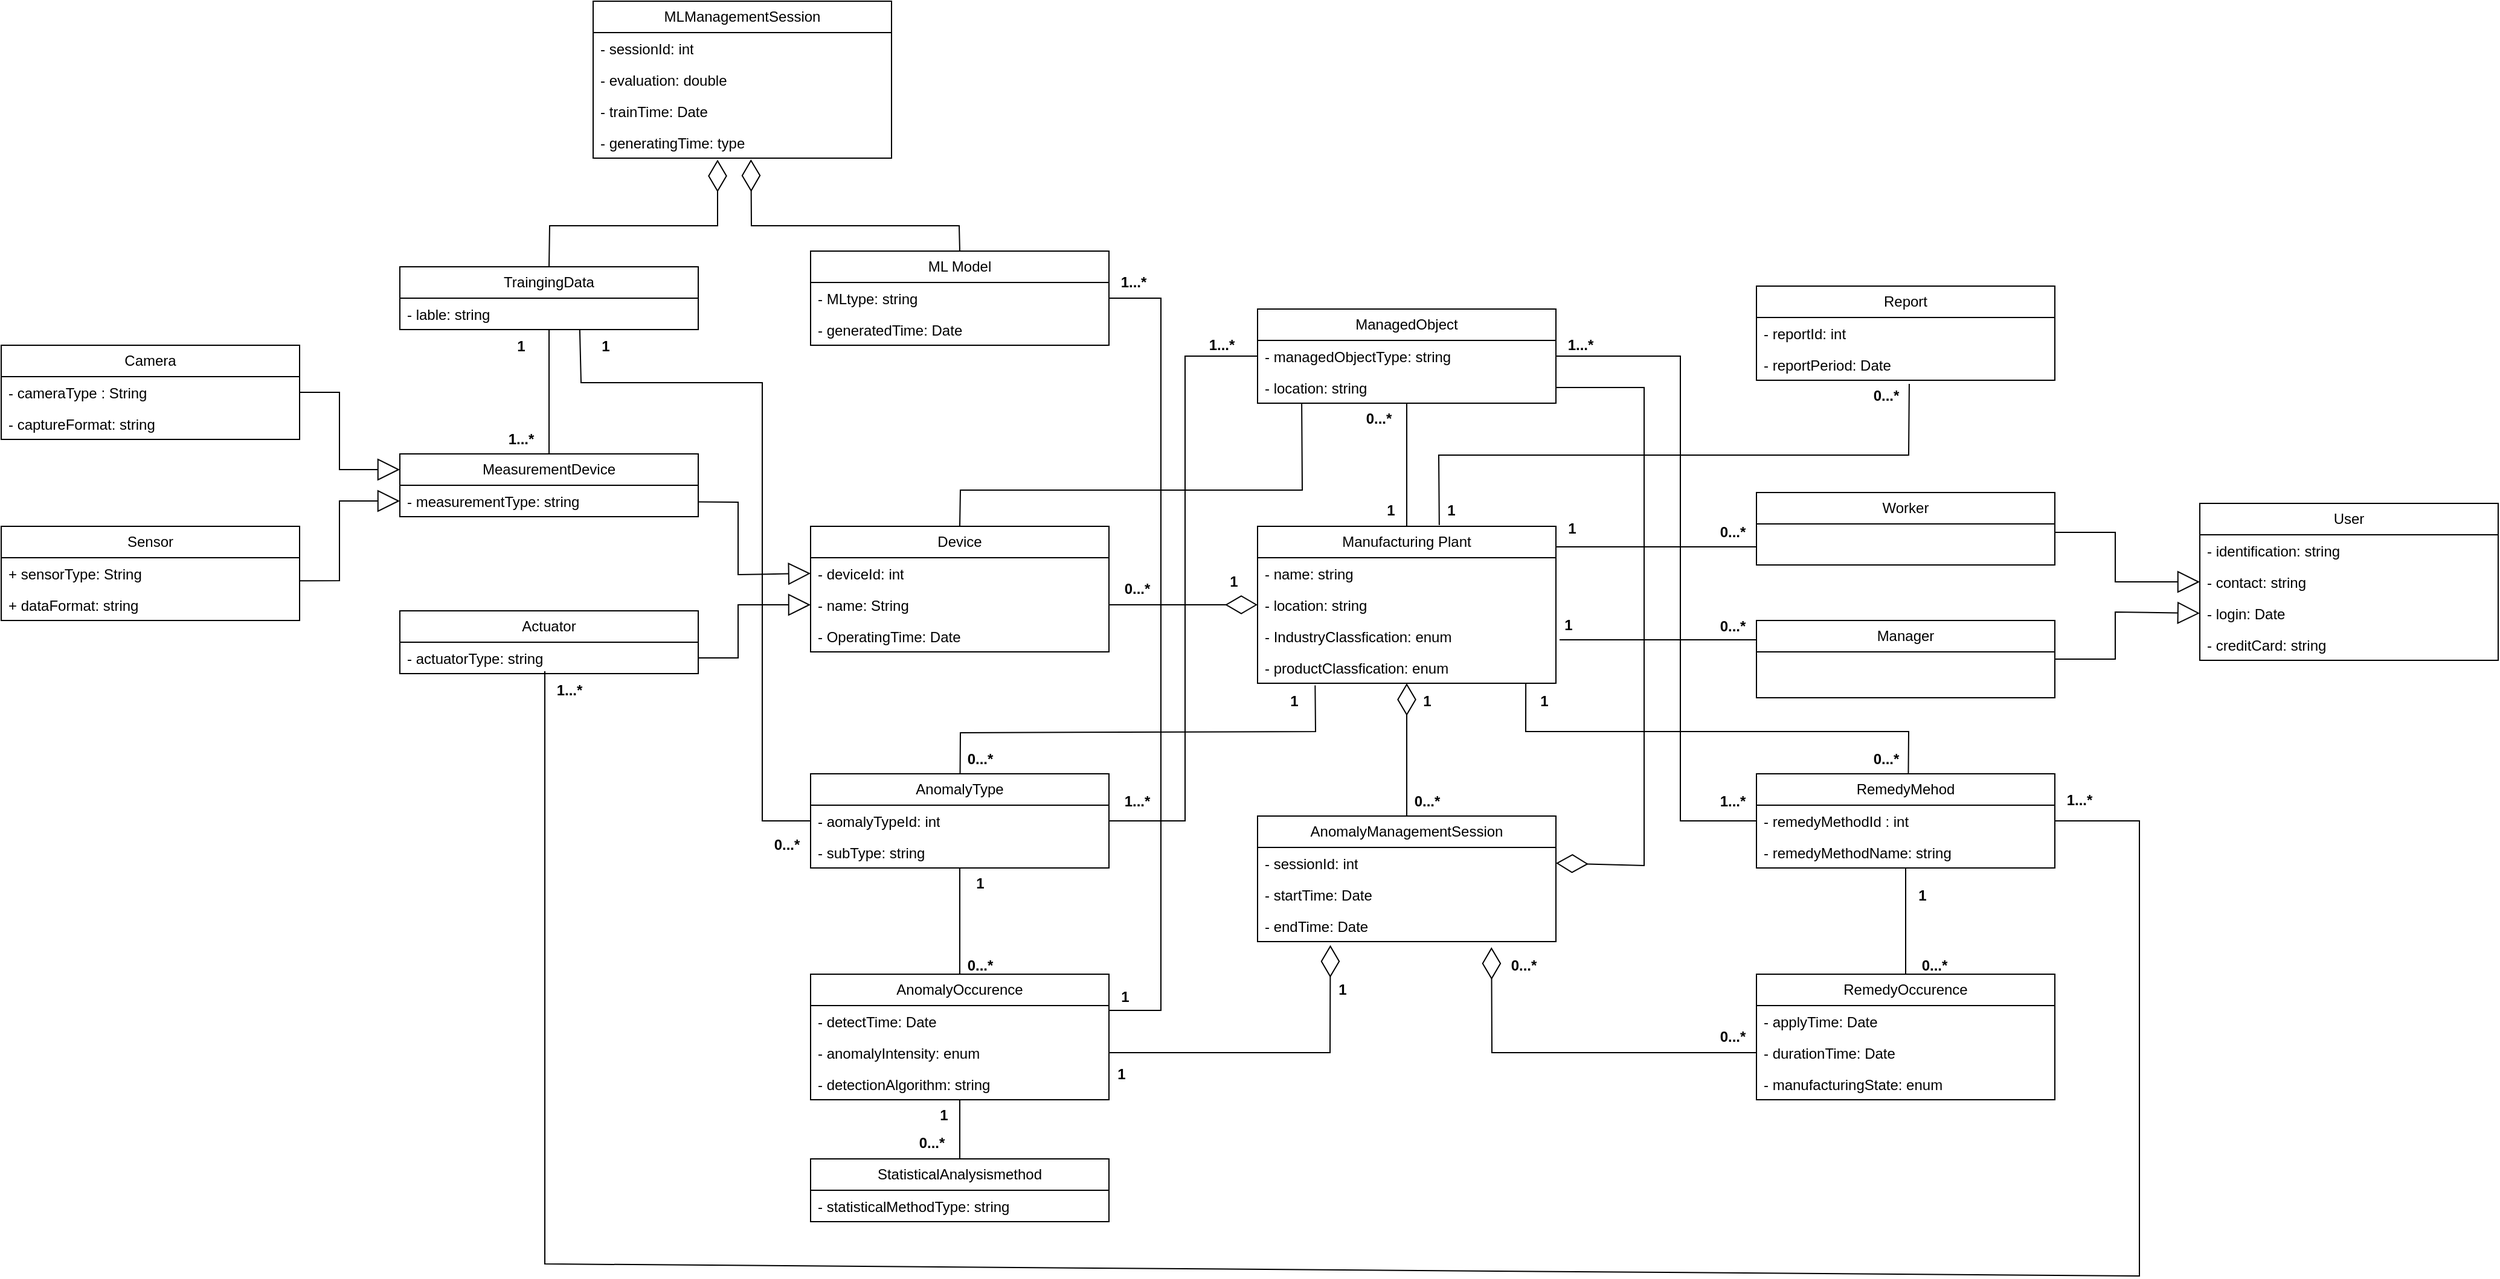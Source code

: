 <mxfile version="21.1.8" type="github">
  <diagram name="페이지-1" id="Eus2CIyO7c51uoO3_Tom">
    <mxGraphModel dx="2485" dy="100" grid="1" gridSize="10" guides="1" tooltips="1" connect="1" arrows="1" fold="1" page="1" pageScale="1" pageWidth="827" pageHeight="1169" math="0" shadow="0">
      <root>
        <mxCell id="0" />
        <mxCell id="1" parent="0" />
        <mxCell id="gLREQ3NUGpqIkdflZNF1-223" value="Manufacturing Plant" style="swimlane;fontStyle=0;childLayout=stackLayout;horizontal=1;startSize=26;fillColor=none;horizontalStack=0;resizeParent=1;resizeParentMax=0;resizeLast=0;collapsible=1;marginBottom=0;whiteSpace=wrap;html=1;" vertex="1" parent="1">
          <mxGeometry x="480" y="2189" width="247" height="130" as="geometry" />
        </mxCell>
        <mxCell id="gLREQ3NUGpqIkdflZNF1-224" value="- name: string" style="text;strokeColor=none;fillColor=none;align=left;verticalAlign=top;spacingLeft=4;spacingRight=4;overflow=hidden;rotatable=0;points=[[0,0.5],[1,0.5]];portConstraint=eastwest;whiteSpace=wrap;html=1;" vertex="1" parent="gLREQ3NUGpqIkdflZNF1-223">
          <mxGeometry y="26" width="247" height="26" as="geometry" />
        </mxCell>
        <mxCell id="gLREQ3NUGpqIkdflZNF1-225" value="- location: string" style="text;strokeColor=none;fillColor=none;align=left;verticalAlign=top;spacingLeft=4;spacingRight=4;overflow=hidden;rotatable=0;points=[[0,0.5],[1,0.5]];portConstraint=eastwest;whiteSpace=wrap;html=1;" vertex="1" parent="gLREQ3NUGpqIkdflZNF1-223">
          <mxGeometry y="52" width="247" height="26" as="geometry" />
        </mxCell>
        <mxCell id="gLREQ3NUGpqIkdflZNF1-226" value="- IndustryClassfication: enum" style="text;strokeColor=none;fillColor=none;align=left;verticalAlign=top;spacingLeft=4;spacingRight=4;overflow=hidden;rotatable=0;points=[[0,0.5],[1,0.5]];portConstraint=eastwest;whiteSpace=wrap;html=1;" vertex="1" parent="gLREQ3NUGpqIkdflZNF1-223">
          <mxGeometry y="78" width="247" height="26" as="geometry" />
        </mxCell>
        <mxCell id="gLREQ3NUGpqIkdflZNF1-227" value="- productClassfication: enum" style="text;strokeColor=none;fillColor=none;align=left;verticalAlign=top;spacingLeft=4;spacingRight=4;overflow=hidden;rotatable=0;points=[[0,0.5],[1,0.5]];portConstraint=eastwest;whiteSpace=wrap;html=1;" vertex="1" parent="gLREQ3NUGpqIkdflZNF1-223">
          <mxGeometry y="104" width="247" height="26" as="geometry" />
        </mxCell>
        <mxCell id="gLREQ3NUGpqIkdflZNF1-228" value="AnomalyManagementSession" style="swimlane;fontStyle=0;childLayout=stackLayout;horizontal=1;startSize=26;fillColor=none;horizontalStack=0;resizeParent=1;resizeParentMax=0;resizeLast=0;collapsible=1;marginBottom=0;whiteSpace=wrap;html=1;" vertex="1" parent="1">
          <mxGeometry x="480" y="2429" width="247" height="104" as="geometry" />
        </mxCell>
        <mxCell id="gLREQ3NUGpqIkdflZNF1-229" value="- sessionId: int" style="text;strokeColor=none;fillColor=none;align=left;verticalAlign=top;spacingLeft=4;spacingRight=4;overflow=hidden;rotatable=0;points=[[0,0.5],[1,0.5]];portConstraint=eastwest;whiteSpace=wrap;html=1;" vertex="1" parent="gLREQ3NUGpqIkdflZNF1-228">
          <mxGeometry y="26" width="247" height="26" as="geometry" />
        </mxCell>
        <mxCell id="gLREQ3NUGpqIkdflZNF1-230" value="- startTime: Date" style="text;strokeColor=none;fillColor=none;align=left;verticalAlign=top;spacingLeft=4;spacingRight=4;overflow=hidden;rotatable=0;points=[[0,0.5],[1,0.5]];portConstraint=eastwest;whiteSpace=wrap;html=1;" vertex="1" parent="gLREQ3NUGpqIkdflZNF1-228">
          <mxGeometry y="52" width="247" height="26" as="geometry" />
        </mxCell>
        <mxCell id="gLREQ3NUGpqIkdflZNF1-231" value="- endTime: Date" style="text;strokeColor=none;fillColor=none;align=left;verticalAlign=top;spacingLeft=4;spacingRight=4;overflow=hidden;rotatable=0;points=[[0,0.5],[1,0.5]];portConstraint=eastwest;whiteSpace=wrap;html=1;" vertex="1" parent="gLREQ3NUGpqIkdflZNF1-228">
          <mxGeometry y="78" width="247" height="26" as="geometry" />
        </mxCell>
        <mxCell id="gLREQ3NUGpqIkdflZNF1-232" value="Device" style="swimlane;fontStyle=0;childLayout=stackLayout;horizontal=1;startSize=26;fillColor=none;horizontalStack=0;resizeParent=1;resizeParentMax=0;resizeLast=0;collapsible=1;marginBottom=0;whiteSpace=wrap;html=1;" vertex="1" parent="1">
          <mxGeometry x="110" y="2189" width="247" height="104" as="geometry" />
        </mxCell>
        <mxCell id="gLREQ3NUGpqIkdflZNF1-233" value="- deviceId: int" style="text;strokeColor=none;fillColor=none;align=left;verticalAlign=top;spacingLeft=4;spacingRight=4;overflow=hidden;rotatable=0;points=[[0,0.5],[1,0.5]];portConstraint=eastwest;whiteSpace=wrap;html=1;" vertex="1" parent="gLREQ3NUGpqIkdflZNF1-232">
          <mxGeometry y="26" width="247" height="26" as="geometry" />
        </mxCell>
        <mxCell id="gLREQ3NUGpqIkdflZNF1-234" value="- name: String" style="text;strokeColor=none;fillColor=none;align=left;verticalAlign=top;spacingLeft=4;spacingRight=4;overflow=hidden;rotatable=0;points=[[0,0.5],[1,0.5]];portConstraint=eastwest;whiteSpace=wrap;html=1;" vertex="1" parent="gLREQ3NUGpqIkdflZNF1-232">
          <mxGeometry y="52" width="247" height="26" as="geometry" />
        </mxCell>
        <mxCell id="gLREQ3NUGpqIkdflZNF1-235" value="- OperatingTime: Date" style="text;strokeColor=none;fillColor=none;align=left;verticalAlign=top;spacingLeft=4;spacingRight=4;overflow=hidden;rotatable=0;points=[[0,0.5],[1,0.5]];portConstraint=eastwest;whiteSpace=wrap;html=1;" vertex="1" parent="gLREQ3NUGpqIkdflZNF1-232">
          <mxGeometry y="78" width="247" height="26" as="geometry" />
        </mxCell>
        <mxCell id="gLREQ3NUGpqIkdflZNF1-236" value="MeasurementDevice" style="swimlane;fontStyle=0;childLayout=stackLayout;horizontal=1;startSize=26;fillColor=none;horizontalStack=0;resizeParent=1;resizeParentMax=0;resizeLast=0;collapsible=1;marginBottom=0;whiteSpace=wrap;html=1;" vertex="1" parent="1">
          <mxGeometry x="-230" y="2129" width="247" height="52" as="geometry" />
        </mxCell>
        <mxCell id="gLREQ3NUGpqIkdflZNF1-237" value="- measurementType: string" style="text;strokeColor=none;fillColor=none;align=left;verticalAlign=top;spacingLeft=4;spacingRight=4;overflow=hidden;rotatable=0;points=[[0,0.5],[1,0.5]];portConstraint=eastwest;whiteSpace=wrap;html=1;" vertex="1" parent="gLREQ3NUGpqIkdflZNF1-236">
          <mxGeometry y="26" width="247" height="26" as="geometry" />
        </mxCell>
        <mxCell id="gLREQ3NUGpqIkdflZNF1-238" value="Actuator" style="swimlane;fontStyle=0;childLayout=stackLayout;horizontal=1;startSize=26;fillColor=none;horizontalStack=0;resizeParent=1;resizeParentMax=0;resizeLast=0;collapsible=1;marginBottom=0;whiteSpace=wrap;html=1;" vertex="1" parent="1">
          <mxGeometry x="-230" y="2259" width="247" height="52" as="geometry" />
        </mxCell>
        <mxCell id="gLREQ3NUGpqIkdflZNF1-239" value="- actuatorType: string" style="text;strokeColor=none;fillColor=none;align=left;verticalAlign=top;spacingLeft=4;spacingRight=4;overflow=hidden;rotatable=0;points=[[0,0.5],[1,0.5]];portConstraint=eastwest;whiteSpace=wrap;html=1;" vertex="1" parent="gLREQ3NUGpqIkdflZNF1-238">
          <mxGeometry y="26" width="247" height="26" as="geometry" />
        </mxCell>
        <mxCell id="gLREQ3NUGpqIkdflZNF1-240" value="Camera" style="swimlane;fontStyle=0;childLayout=stackLayout;horizontal=1;startSize=26;fillColor=none;horizontalStack=0;resizeParent=1;resizeParentMax=0;resizeLast=0;collapsible=1;marginBottom=0;whiteSpace=wrap;html=1;" vertex="1" parent="1">
          <mxGeometry x="-560" y="2039" width="247" height="78" as="geometry" />
        </mxCell>
        <mxCell id="gLREQ3NUGpqIkdflZNF1-241" value="- cameraType : String" style="text;strokeColor=none;fillColor=none;align=left;verticalAlign=top;spacingLeft=4;spacingRight=4;overflow=hidden;rotatable=0;points=[[0,0.5],[1,0.5]];portConstraint=eastwest;whiteSpace=wrap;html=1;" vertex="1" parent="gLREQ3NUGpqIkdflZNF1-240">
          <mxGeometry y="26" width="247" height="26" as="geometry" />
        </mxCell>
        <mxCell id="gLREQ3NUGpqIkdflZNF1-242" value="- captureFormat: string" style="text;strokeColor=none;fillColor=none;align=left;verticalAlign=top;spacingLeft=4;spacingRight=4;overflow=hidden;rotatable=0;points=[[0,0.5],[1,0.5]];portConstraint=eastwest;whiteSpace=wrap;html=1;" vertex="1" parent="gLREQ3NUGpqIkdflZNF1-240">
          <mxGeometry y="52" width="247" height="26" as="geometry" />
        </mxCell>
        <mxCell id="gLREQ3NUGpqIkdflZNF1-243" value="Sensor" style="swimlane;fontStyle=0;childLayout=stackLayout;horizontal=1;startSize=26;fillColor=none;horizontalStack=0;resizeParent=1;resizeParentMax=0;resizeLast=0;collapsible=1;marginBottom=0;whiteSpace=wrap;html=1;" vertex="1" parent="1">
          <mxGeometry x="-560" y="2189" width="247" height="78" as="geometry" />
        </mxCell>
        <mxCell id="gLREQ3NUGpqIkdflZNF1-244" value="+ sensorType: String" style="text;strokeColor=none;fillColor=none;align=left;verticalAlign=top;spacingLeft=4;spacingRight=4;overflow=hidden;rotatable=0;points=[[0,0.5],[1,0.5]];portConstraint=eastwest;whiteSpace=wrap;html=1;" vertex="1" parent="gLREQ3NUGpqIkdflZNF1-243">
          <mxGeometry y="26" width="247" height="26" as="geometry" />
        </mxCell>
        <mxCell id="gLREQ3NUGpqIkdflZNF1-245" value="+ dataFormat: string" style="text;strokeColor=none;fillColor=none;align=left;verticalAlign=top;spacingLeft=4;spacingRight=4;overflow=hidden;rotatable=0;points=[[0,0.5],[1,0.5]];portConstraint=eastwest;whiteSpace=wrap;html=1;" vertex="1" parent="gLREQ3NUGpqIkdflZNF1-243">
          <mxGeometry y="52" width="247" height="26" as="geometry" />
        </mxCell>
        <mxCell id="gLREQ3NUGpqIkdflZNF1-246" value="AnomalyType" style="swimlane;fontStyle=0;childLayout=stackLayout;horizontal=1;startSize=26;fillColor=none;horizontalStack=0;resizeParent=1;resizeParentMax=0;resizeLast=0;collapsible=1;marginBottom=0;whiteSpace=wrap;html=1;" vertex="1" parent="1">
          <mxGeometry x="110" y="2394" width="247" height="78" as="geometry" />
        </mxCell>
        <mxCell id="gLREQ3NUGpqIkdflZNF1-247" value="- aomalyTypeId: int" style="text;strokeColor=none;fillColor=none;align=left;verticalAlign=top;spacingLeft=4;spacingRight=4;overflow=hidden;rotatable=0;points=[[0,0.5],[1,0.5]];portConstraint=eastwest;whiteSpace=wrap;html=1;" vertex="1" parent="gLREQ3NUGpqIkdflZNF1-246">
          <mxGeometry y="26" width="247" height="26" as="geometry" />
        </mxCell>
        <mxCell id="gLREQ3NUGpqIkdflZNF1-248" value="- subType: string" style="text;strokeColor=none;fillColor=none;align=left;verticalAlign=top;spacingLeft=4;spacingRight=4;overflow=hidden;rotatable=0;points=[[0,0.5],[1,0.5]];portConstraint=eastwest;whiteSpace=wrap;html=1;" vertex="1" parent="gLREQ3NUGpqIkdflZNF1-246">
          <mxGeometry y="52" width="247" height="26" as="geometry" />
        </mxCell>
        <mxCell id="gLREQ3NUGpqIkdflZNF1-249" value="AnomalyOccurence" style="swimlane;fontStyle=0;childLayout=stackLayout;horizontal=1;startSize=26;fillColor=none;horizontalStack=0;resizeParent=1;resizeParentMax=0;resizeLast=0;collapsible=1;marginBottom=0;whiteSpace=wrap;html=1;" vertex="1" parent="1">
          <mxGeometry x="110" y="2560" width="247" height="104" as="geometry" />
        </mxCell>
        <mxCell id="gLREQ3NUGpqIkdflZNF1-250" value="- detectTime: Date" style="text;strokeColor=none;fillColor=none;align=left;verticalAlign=top;spacingLeft=4;spacingRight=4;overflow=hidden;rotatable=0;points=[[0,0.5],[1,0.5]];portConstraint=eastwest;whiteSpace=wrap;html=1;" vertex="1" parent="gLREQ3NUGpqIkdflZNF1-249">
          <mxGeometry y="26" width="247" height="26" as="geometry" />
        </mxCell>
        <mxCell id="gLREQ3NUGpqIkdflZNF1-251" value="- anomalyIntensity: enum" style="text;strokeColor=none;fillColor=none;align=left;verticalAlign=top;spacingLeft=4;spacingRight=4;overflow=hidden;rotatable=0;points=[[0,0.5],[1,0.5]];portConstraint=eastwest;whiteSpace=wrap;html=1;" vertex="1" parent="gLREQ3NUGpqIkdflZNF1-249">
          <mxGeometry y="52" width="247" height="26" as="geometry" />
        </mxCell>
        <mxCell id="gLREQ3NUGpqIkdflZNF1-252" value="- detectionAlgorithm: string" style="text;strokeColor=none;fillColor=none;align=left;verticalAlign=top;spacingLeft=4;spacingRight=4;overflow=hidden;rotatable=0;points=[[0,0.5],[1,0.5]];portConstraint=eastwest;whiteSpace=wrap;html=1;" vertex="1" parent="gLREQ3NUGpqIkdflZNF1-249">
          <mxGeometry y="78" width="247" height="26" as="geometry" />
        </mxCell>
        <mxCell id="gLREQ3NUGpqIkdflZNF1-253" value="RemedyOccurence" style="swimlane;fontStyle=0;childLayout=stackLayout;horizontal=1;startSize=26;fillColor=none;horizontalStack=0;resizeParent=1;resizeParentMax=0;resizeLast=0;collapsible=1;marginBottom=0;whiteSpace=wrap;html=1;" vertex="1" parent="1">
          <mxGeometry x="893" y="2560" width="247" height="104" as="geometry" />
        </mxCell>
        <mxCell id="gLREQ3NUGpqIkdflZNF1-254" value="- applyTime: Date" style="text;strokeColor=none;fillColor=none;align=left;verticalAlign=top;spacingLeft=4;spacingRight=4;overflow=hidden;rotatable=0;points=[[0,0.5],[1,0.5]];portConstraint=eastwest;whiteSpace=wrap;html=1;" vertex="1" parent="gLREQ3NUGpqIkdflZNF1-253">
          <mxGeometry y="26" width="247" height="26" as="geometry" />
        </mxCell>
        <mxCell id="gLREQ3NUGpqIkdflZNF1-255" value="- durationTime: Date" style="text;strokeColor=none;fillColor=none;align=left;verticalAlign=top;spacingLeft=4;spacingRight=4;overflow=hidden;rotatable=0;points=[[0,0.5],[1,0.5]];portConstraint=eastwest;whiteSpace=wrap;html=1;" vertex="1" parent="gLREQ3NUGpqIkdflZNF1-253">
          <mxGeometry y="52" width="247" height="26" as="geometry" />
        </mxCell>
        <mxCell id="gLREQ3NUGpqIkdflZNF1-256" value="- manufacturingState: enum" style="text;strokeColor=none;fillColor=none;align=left;verticalAlign=top;spacingLeft=4;spacingRight=4;overflow=hidden;rotatable=0;points=[[0,0.5],[1,0.5]];portConstraint=eastwest;whiteSpace=wrap;html=1;" vertex="1" parent="gLREQ3NUGpqIkdflZNF1-253">
          <mxGeometry y="78" width="247" height="26" as="geometry" />
        </mxCell>
        <mxCell id="gLREQ3NUGpqIkdflZNF1-257" value="RemedyMehod" style="swimlane;fontStyle=0;childLayout=stackLayout;horizontal=1;startSize=26;fillColor=none;horizontalStack=0;resizeParent=1;resizeParentMax=0;resizeLast=0;collapsible=1;marginBottom=0;whiteSpace=wrap;html=1;" vertex="1" parent="1">
          <mxGeometry x="893" y="2394" width="247" height="78" as="geometry" />
        </mxCell>
        <mxCell id="gLREQ3NUGpqIkdflZNF1-258" value="- remedyMethodId : int" style="text;strokeColor=none;fillColor=none;align=left;verticalAlign=top;spacingLeft=4;spacingRight=4;overflow=hidden;rotatable=0;points=[[0,0.5],[1,0.5]];portConstraint=eastwest;whiteSpace=wrap;html=1;" vertex="1" parent="gLREQ3NUGpqIkdflZNF1-257">
          <mxGeometry y="26" width="247" height="26" as="geometry" />
        </mxCell>
        <mxCell id="gLREQ3NUGpqIkdflZNF1-259" value="- remedyMethodName: string" style="text;strokeColor=none;fillColor=none;align=left;verticalAlign=top;spacingLeft=4;spacingRight=4;overflow=hidden;rotatable=0;points=[[0,0.5],[1,0.5]];portConstraint=eastwest;whiteSpace=wrap;html=1;" vertex="1" parent="gLREQ3NUGpqIkdflZNF1-257">
          <mxGeometry y="52" width="247" height="26" as="geometry" />
        </mxCell>
        <mxCell id="gLREQ3NUGpqIkdflZNF1-260" value="Worker" style="swimlane;fontStyle=0;childLayout=stackLayout;horizontal=1;startSize=26;fillColor=none;horizontalStack=0;resizeParent=1;resizeParentMax=0;resizeLast=0;collapsible=1;marginBottom=0;whiteSpace=wrap;html=1;" vertex="1" parent="1">
          <mxGeometry x="893" y="2161" width="247" height="60" as="geometry" />
        </mxCell>
        <mxCell id="gLREQ3NUGpqIkdflZNF1-261" value="Manager" style="swimlane;fontStyle=0;childLayout=stackLayout;horizontal=1;startSize=26;fillColor=none;horizontalStack=0;resizeParent=1;resizeParentMax=0;resizeLast=0;collapsible=1;marginBottom=0;whiteSpace=wrap;html=1;" vertex="1" parent="1">
          <mxGeometry x="893" y="2267" width="247" height="64" as="geometry" />
        </mxCell>
        <mxCell id="gLREQ3NUGpqIkdflZNF1-262" value="User" style="swimlane;fontStyle=0;childLayout=stackLayout;horizontal=1;startSize=26;fillColor=none;horizontalStack=0;resizeParent=1;resizeParentMax=0;resizeLast=0;collapsible=1;marginBottom=0;whiteSpace=wrap;html=1;" vertex="1" parent="1">
          <mxGeometry x="1260" y="2170" width="247" height="130" as="geometry" />
        </mxCell>
        <mxCell id="gLREQ3NUGpqIkdflZNF1-263" value="- identification: string" style="text;strokeColor=none;fillColor=none;align=left;verticalAlign=top;spacingLeft=4;spacingRight=4;overflow=hidden;rotatable=0;points=[[0,0.5],[1,0.5]];portConstraint=eastwest;whiteSpace=wrap;html=1;" vertex="1" parent="gLREQ3NUGpqIkdflZNF1-262">
          <mxGeometry y="26" width="247" height="26" as="geometry" />
        </mxCell>
        <mxCell id="gLREQ3NUGpqIkdflZNF1-264" value="- contact: string" style="text;strokeColor=none;fillColor=none;align=left;verticalAlign=top;spacingLeft=4;spacingRight=4;overflow=hidden;rotatable=0;points=[[0,0.5],[1,0.5]];portConstraint=eastwest;whiteSpace=wrap;html=1;" vertex="1" parent="gLREQ3NUGpqIkdflZNF1-262">
          <mxGeometry y="52" width="247" height="26" as="geometry" />
        </mxCell>
        <mxCell id="gLREQ3NUGpqIkdflZNF1-265" value="- login: Date" style="text;strokeColor=none;fillColor=none;align=left;verticalAlign=top;spacingLeft=4;spacingRight=4;overflow=hidden;rotatable=0;points=[[0,0.5],[1,0.5]];portConstraint=eastwest;whiteSpace=wrap;html=1;" vertex="1" parent="gLREQ3NUGpqIkdflZNF1-262">
          <mxGeometry y="78" width="247" height="26" as="geometry" />
        </mxCell>
        <mxCell id="gLREQ3NUGpqIkdflZNF1-266" value="- creditCard: string" style="text;strokeColor=none;fillColor=none;align=left;verticalAlign=top;spacingLeft=4;spacingRight=4;overflow=hidden;rotatable=0;points=[[0,0.5],[1,0.5]];portConstraint=eastwest;whiteSpace=wrap;html=1;" vertex="1" parent="gLREQ3NUGpqIkdflZNF1-262">
          <mxGeometry y="104" width="247" height="26" as="geometry" />
        </mxCell>
        <mxCell id="gLREQ3NUGpqIkdflZNF1-267" value="ManagedObject" style="swimlane;fontStyle=0;childLayout=stackLayout;horizontal=1;startSize=26;fillColor=none;horizontalStack=0;resizeParent=1;resizeParentMax=0;resizeLast=0;collapsible=1;marginBottom=0;whiteSpace=wrap;html=1;" vertex="1" parent="1">
          <mxGeometry x="480" y="2009" width="247" height="78" as="geometry" />
        </mxCell>
        <mxCell id="gLREQ3NUGpqIkdflZNF1-268" value="- managedObjectType: string" style="text;strokeColor=none;fillColor=none;align=left;verticalAlign=top;spacingLeft=4;spacingRight=4;overflow=hidden;rotatable=0;points=[[0,0.5],[1,0.5]];portConstraint=eastwest;whiteSpace=wrap;html=1;" vertex="1" parent="gLREQ3NUGpqIkdflZNF1-267">
          <mxGeometry y="26" width="247" height="26" as="geometry" />
        </mxCell>
        <mxCell id="gLREQ3NUGpqIkdflZNF1-269" value="- location: string" style="text;strokeColor=none;fillColor=none;align=left;verticalAlign=top;spacingLeft=4;spacingRight=4;overflow=hidden;rotatable=0;points=[[0,0.5],[1,0.5]];portConstraint=eastwest;whiteSpace=wrap;html=1;" vertex="1" parent="gLREQ3NUGpqIkdflZNF1-267">
          <mxGeometry y="52" width="247" height="26" as="geometry" />
        </mxCell>
        <mxCell id="gLREQ3NUGpqIkdflZNF1-270" value="MLManagementSession" style="swimlane;fontStyle=0;childLayout=stackLayout;horizontal=1;startSize=26;fillColor=none;horizontalStack=0;resizeParent=1;resizeParentMax=0;resizeLast=0;collapsible=1;marginBottom=0;whiteSpace=wrap;html=1;" vertex="1" parent="1">
          <mxGeometry x="-70" y="1754" width="247" height="130" as="geometry" />
        </mxCell>
        <mxCell id="gLREQ3NUGpqIkdflZNF1-271" value="- sessionId: int" style="text;strokeColor=none;fillColor=none;align=left;verticalAlign=top;spacingLeft=4;spacingRight=4;overflow=hidden;rotatable=0;points=[[0,0.5],[1,0.5]];portConstraint=eastwest;whiteSpace=wrap;html=1;" vertex="1" parent="gLREQ3NUGpqIkdflZNF1-270">
          <mxGeometry y="26" width="247" height="26" as="geometry" />
        </mxCell>
        <mxCell id="gLREQ3NUGpqIkdflZNF1-272" value="- evaluation: double" style="text;strokeColor=none;fillColor=none;align=left;verticalAlign=top;spacingLeft=4;spacingRight=4;overflow=hidden;rotatable=0;points=[[0,0.5],[1,0.5]];portConstraint=eastwest;whiteSpace=wrap;html=1;" vertex="1" parent="gLREQ3NUGpqIkdflZNF1-270">
          <mxGeometry y="52" width="247" height="26" as="geometry" />
        </mxCell>
        <mxCell id="gLREQ3NUGpqIkdflZNF1-273" value="- trainTime: Date" style="text;strokeColor=none;fillColor=none;align=left;verticalAlign=top;spacingLeft=4;spacingRight=4;overflow=hidden;rotatable=0;points=[[0,0.5],[1,0.5]];portConstraint=eastwest;whiteSpace=wrap;html=1;" vertex="1" parent="gLREQ3NUGpqIkdflZNF1-270">
          <mxGeometry y="78" width="247" height="26" as="geometry" />
        </mxCell>
        <mxCell id="gLREQ3NUGpqIkdflZNF1-274" value="- generatingTime: type" style="text;strokeColor=none;fillColor=none;align=left;verticalAlign=top;spacingLeft=4;spacingRight=4;overflow=hidden;rotatable=0;points=[[0,0.5],[1,0.5]];portConstraint=eastwest;whiteSpace=wrap;html=1;" vertex="1" parent="gLREQ3NUGpqIkdflZNF1-270">
          <mxGeometry y="104" width="247" height="26" as="geometry" />
        </mxCell>
        <mxCell id="gLREQ3NUGpqIkdflZNF1-275" value="ML Model" style="swimlane;fontStyle=0;childLayout=stackLayout;horizontal=1;startSize=26;fillColor=none;horizontalStack=0;resizeParent=1;resizeParentMax=0;resizeLast=0;collapsible=1;marginBottom=0;whiteSpace=wrap;html=1;" vertex="1" parent="1">
          <mxGeometry x="110" y="1961" width="247" height="78" as="geometry" />
        </mxCell>
        <mxCell id="gLREQ3NUGpqIkdflZNF1-276" value="- MLtype: string" style="text;strokeColor=none;fillColor=none;align=left;verticalAlign=top;spacingLeft=4;spacingRight=4;overflow=hidden;rotatable=0;points=[[0,0.5],[1,0.5]];portConstraint=eastwest;whiteSpace=wrap;html=1;" vertex="1" parent="gLREQ3NUGpqIkdflZNF1-275">
          <mxGeometry y="26" width="247" height="26" as="geometry" />
        </mxCell>
        <mxCell id="gLREQ3NUGpqIkdflZNF1-277" value="- generatedTime: Date" style="text;strokeColor=none;fillColor=none;align=left;verticalAlign=top;spacingLeft=4;spacingRight=4;overflow=hidden;rotatable=0;points=[[0,0.5],[1,0.5]];portConstraint=eastwest;whiteSpace=wrap;html=1;" vertex="1" parent="gLREQ3NUGpqIkdflZNF1-275">
          <mxGeometry y="52" width="247" height="26" as="geometry" />
        </mxCell>
        <mxCell id="gLREQ3NUGpqIkdflZNF1-278" value="StatisticalAnalysismethod" style="swimlane;fontStyle=0;childLayout=stackLayout;horizontal=1;startSize=26;fillColor=none;horizontalStack=0;resizeParent=1;resizeParentMax=0;resizeLast=0;collapsible=1;marginBottom=0;whiteSpace=wrap;html=1;" vertex="1" parent="1">
          <mxGeometry x="110" y="2713" width="247" height="52" as="geometry" />
        </mxCell>
        <mxCell id="gLREQ3NUGpqIkdflZNF1-279" value="- statisticalMethodType: string" style="text;strokeColor=none;fillColor=none;align=left;verticalAlign=top;spacingLeft=4;spacingRight=4;overflow=hidden;rotatable=0;points=[[0,0.5],[1,0.5]];portConstraint=eastwest;whiteSpace=wrap;html=1;" vertex="1" parent="gLREQ3NUGpqIkdflZNF1-278">
          <mxGeometry y="26" width="247" height="26" as="geometry" />
        </mxCell>
        <mxCell id="gLREQ3NUGpqIkdflZNF1-280" value="TraingingData" style="swimlane;fontStyle=0;childLayout=stackLayout;horizontal=1;startSize=26;fillColor=none;horizontalStack=0;resizeParent=1;resizeParentMax=0;resizeLast=0;collapsible=1;marginBottom=0;whiteSpace=wrap;html=1;" vertex="1" parent="1">
          <mxGeometry x="-230" y="1974" width="247" height="52" as="geometry" />
        </mxCell>
        <mxCell id="gLREQ3NUGpqIkdflZNF1-281" value="- lable: string" style="text;strokeColor=none;fillColor=none;align=left;verticalAlign=top;spacingLeft=4;spacingRight=4;overflow=hidden;rotatable=0;points=[[0,0.5],[1,0.5]];portConstraint=eastwest;whiteSpace=wrap;html=1;" vertex="1" parent="gLREQ3NUGpqIkdflZNF1-280">
          <mxGeometry y="26" width="247" height="26" as="geometry" />
        </mxCell>
        <mxCell id="gLREQ3NUGpqIkdflZNF1-282" value="" style="endArrow=diamondThin;endFill=0;endSize=24;html=1;rounded=0;entryX=0.784;entryY=1.179;entryDx=0;entryDy=0;entryPerimeter=0;exitX=0;exitY=0.5;exitDx=0;exitDy=0;" edge="1" parent="1" source="gLREQ3NUGpqIkdflZNF1-255" target="gLREQ3NUGpqIkdflZNF1-231">
          <mxGeometry width="160" relative="1" as="geometry">
            <mxPoint x="900" y="2599" as="sourcePoint" />
            <mxPoint x="570" y="2599" as="targetPoint" />
            <Array as="points">
              <mxPoint x="674" y="2625" />
            </Array>
          </mxGeometry>
        </mxCell>
        <mxCell id="gLREQ3NUGpqIkdflZNF1-283" value="" style="endArrow=diamondThin;endFill=0;endSize=24;html=1;rounded=0;entryX=0.244;entryY=1.111;entryDx=0;entryDy=0;entryPerimeter=0;exitX=1;exitY=0.5;exitDx=0;exitDy=0;" edge="1" parent="1" source="gLREQ3NUGpqIkdflZNF1-251" target="gLREQ3NUGpqIkdflZNF1-231">
          <mxGeometry width="160" relative="1" as="geometry">
            <mxPoint x="360" y="2625" as="sourcePoint" />
            <mxPoint x="650" y="2599" as="targetPoint" />
            <Array as="points">
              <mxPoint x="540" y="2625" />
            </Array>
          </mxGeometry>
        </mxCell>
        <mxCell id="gLREQ3NUGpqIkdflZNF1-284" value="" style="endArrow=diamondThin;endFill=0;endSize=24;html=1;rounded=0;exitX=0.5;exitY=0;exitDx=0;exitDy=0;entryX=0.5;entryY=1;entryDx=0;entryDy=0;entryPerimeter=0;" edge="1" parent="1" source="gLREQ3NUGpqIkdflZNF1-228" target="gLREQ3NUGpqIkdflZNF1-227">
          <mxGeometry width="160" relative="1" as="geometry">
            <mxPoint x="370" y="2659" as="sourcePoint" />
            <mxPoint x="579" y="2603" as="targetPoint" />
            <Array as="points" />
          </mxGeometry>
        </mxCell>
        <mxCell id="gLREQ3NUGpqIkdflZNF1-285" value="" style="endArrow=diamondThin;endFill=0;endSize=24;html=1;rounded=0;exitX=1;exitY=0.5;exitDx=0;exitDy=0;entryX=0;entryY=0.5;entryDx=0;entryDy=0;entryPerimeter=0;" edge="1" parent="1" source="gLREQ3NUGpqIkdflZNF1-234" target="gLREQ3NUGpqIkdflZNF1-225">
          <mxGeometry width="160" relative="1" as="geometry">
            <mxPoint x="614" y="2499" as="sourcePoint" />
            <mxPoint x="614" y="2329" as="targetPoint" />
            <Array as="points" />
          </mxGeometry>
        </mxCell>
        <mxCell id="gLREQ3NUGpqIkdflZNF1-286" value="" style="endArrow=diamondThin;endFill=0;endSize=24;html=1;rounded=0;entryX=1;entryY=0.5;entryDx=0;entryDy=0;exitX=1;exitY=0.5;exitDx=0;exitDy=0;" edge="1" parent="1" source="gLREQ3NUGpqIkdflZNF1-269" target="gLREQ3NUGpqIkdflZNF1-229">
          <mxGeometry width="160" relative="1" as="geometry">
            <mxPoint x="460" y="2050" as="sourcePoint" />
            <mxPoint x="614" y="2329" as="targetPoint" />
            <Array as="points">
              <mxPoint x="800" y="2074" />
              <mxPoint x="800" y="2140" />
              <mxPoint x="800" y="2470" />
            </Array>
          </mxGeometry>
        </mxCell>
        <mxCell id="gLREQ3NUGpqIkdflZNF1-287" value="" style="endArrow=block;endSize=16;endFill=0;html=1;rounded=0;entryX=0;entryY=0.5;entryDx=0;entryDy=0;" edge="1" parent="1" source="gLREQ3NUGpqIkdflZNF1-237" target="gLREQ3NUGpqIkdflZNF1-233">
          <mxGeometry width="160" relative="1" as="geometry">
            <mxPoint x="20" y="2169" as="sourcePoint" />
            <mxPoint x="-10" y="2179" as="targetPoint" />
            <Array as="points">
              <mxPoint x="50" y="2169" />
              <mxPoint x="50" y="2229" />
            </Array>
          </mxGeometry>
        </mxCell>
        <mxCell id="gLREQ3NUGpqIkdflZNF1-288" value="" style="endArrow=block;endSize=16;endFill=0;html=1;rounded=0;exitX=1;exitY=0.5;exitDx=0;exitDy=0;entryX=0;entryY=0.5;entryDx=0;entryDy=0;" edge="1" parent="1" source="gLREQ3NUGpqIkdflZNF1-239" target="gLREQ3NUGpqIkdflZNF1-234">
          <mxGeometry width="160" relative="1" as="geometry">
            <mxPoint x="27" y="2148" as="sourcePoint" />
            <mxPoint x="110" y="2238" as="targetPoint" />
            <Array as="points">
              <mxPoint x="50" y="2298" />
              <mxPoint x="50" y="2254" />
            </Array>
          </mxGeometry>
        </mxCell>
        <mxCell id="gLREQ3NUGpqIkdflZNF1-289" value="" style="endArrow=block;endSize=16;endFill=0;html=1;rounded=0;exitX=1;exitY=0.5;exitDx=0;exitDy=0;entryX=0;entryY=0.25;entryDx=0;entryDy=0;" edge="1" parent="1" source="gLREQ3NUGpqIkdflZNF1-241" target="gLREQ3NUGpqIkdflZNF1-236">
          <mxGeometry width="160" relative="1" as="geometry">
            <mxPoint x="27" y="2179" as="sourcePoint" />
            <mxPoint x="-230" y="2159" as="targetPoint" />
            <Array as="points">
              <mxPoint x="-280" y="2078" />
              <mxPoint x="-280" y="2142" />
            </Array>
          </mxGeometry>
        </mxCell>
        <mxCell id="gLREQ3NUGpqIkdflZNF1-290" value="" style="endArrow=block;endSize=16;endFill=0;html=1;rounded=0;exitX=1.001;exitY=0.735;exitDx=0;exitDy=0;entryX=0;entryY=0.5;entryDx=0;entryDy=0;exitPerimeter=0;" edge="1" parent="1" source="gLREQ3NUGpqIkdflZNF1-244" target="gLREQ3NUGpqIkdflZNF1-237">
          <mxGeometry width="160" relative="1" as="geometry">
            <mxPoint x="-303" y="2088" as="sourcePoint" />
            <mxPoint x="-220" y="2152" as="targetPoint" />
            <Array as="points">
              <mxPoint x="-280" y="2234" />
              <mxPoint x="-280" y="2168" />
            </Array>
          </mxGeometry>
        </mxCell>
        <mxCell id="gLREQ3NUGpqIkdflZNF1-291" value="" style="endArrow=block;endSize=16;endFill=0;html=1;rounded=0;entryX=0;entryY=0.5;entryDx=0;entryDy=0;" edge="1" parent="1" target="gLREQ3NUGpqIkdflZNF1-264">
          <mxGeometry width="160" relative="1" as="geometry">
            <mxPoint x="1140" y="2194" as="sourcePoint" />
            <mxPoint x="1210" y="2170" as="targetPoint" />
            <Array as="points">
              <mxPoint x="1190" y="2194" />
              <mxPoint x="1190" y="2235" />
            </Array>
          </mxGeometry>
        </mxCell>
        <mxCell id="gLREQ3NUGpqIkdflZNF1-292" value="" style="endArrow=block;endSize=16;endFill=0;html=1;rounded=0;exitX=1;exitY=0.5;exitDx=0;exitDy=0;entryX=0;entryY=0.5;entryDx=0;entryDy=0;" edge="1" parent="1" source="gLREQ3NUGpqIkdflZNF1-261" target="gLREQ3NUGpqIkdflZNF1-265">
          <mxGeometry width="160" relative="1" as="geometry">
            <mxPoint x="944" y="2030" as="sourcePoint" />
            <mxPoint x="1052" y="1960" as="targetPoint" />
            <Array as="points">
              <mxPoint x="1190" y="2299" />
              <mxPoint x="1190" y="2260" />
            </Array>
          </mxGeometry>
        </mxCell>
        <mxCell id="gLREQ3NUGpqIkdflZNF1-293" value="" style="endArrow=none;endFill=0;endSize=12;html=1;rounded=0;exitX=0.5;exitY=0;exitDx=0;exitDy=0;" edge="1" parent="1" source="gLREQ3NUGpqIkdflZNF1-236" target="gLREQ3NUGpqIkdflZNF1-281">
          <mxGeometry width="160" relative="1" as="geometry">
            <mxPoint x="-360" y="1899" as="sourcePoint" />
            <mxPoint x="-106" y="1819" as="targetPoint" />
          </mxGeometry>
        </mxCell>
        <mxCell id="gLREQ3NUGpqIkdflZNF1-294" value="" style="endArrow=diamondThin;endSize=24;endFill=0;html=1;rounded=0;exitX=0.5;exitY=0;exitDx=0;exitDy=0;entryX=0.417;entryY=1.048;entryDx=0;entryDy=0;entryPerimeter=0;" edge="1" parent="1" source="gLREQ3NUGpqIkdflZNF1-280" target="gLREQ3NUGpqIkdflZNF1-274">
          <mxGeometry width="160" relative="1" as="geometry">
            <mxPoint x="-45" y="1900" as="sourcePoint" />
            <mxPoint x="140" y="1830" as="targetPoint" />
            <Array as="points">
              <mxPoint x="-106" y="1940" />
              <mxPoint x="33" y="1940" />
            </Array>
          </mxGeometry>
        </mxCell>
        <mxCell id="gLREQ3NUGpqIkdflZNF1-295" value="" style="endArrow=diamondThin;endSize=24;endFill=0;html=1;rounded=0;entryX=0.529;entryY=1.038;entryDx=0;entryDy=0;entryPerimeter=0;exitX=0.5;exitY=0;exitDx=0;exitDy=0;" edge="1" parent="1" source="gLREQ3NUGpqIkdflZNF1-275" target="gLREQ3NUGpqIkdflZNF1-274">
          <mxGeometry width="160" relative="1" as="geometry">
            <mxPoint x="-35" y="1906" as="sourcePoint" />
            <mxPoint x="182" y="2020" as="targetPoint" />
            <Array as="points">
              <mxPoint x="233" y="1940" />
              <mxPoint x="61" y="1940" />
            </Array>
          </mxGeometry>
        </mxCell>
        <mxCell id="gLREQ3NUGpqIkdflZNF1-296" value="" style="endArrow=none;endFill=0;endSize=12;html=1;rounded=0;exitX=0.5;exitY=0;exitDx=0;exitDy=0;" edge="1" parent="1" source="gLREQ3NUGpqIkdflZNF1-253" target="gLREQ3NUGpqIkdflZNF1-259">
          <mxGeometry width="160" relative="1" as="geometry">
            <mxPoint x="-96" y="2139" as="sourcePoint" />
            <mxPoint x="-96" y="1825" as="targetPoint" />
          </mxGeometry>
        </mxCell>
        <mxCell id="gLREQ3NUGpqIkdflZNF1-297" value="" style="endArrow=none;endFill=0;endSize=12;html=1;rounded=0;entryX=0.899;entryY=1;entryDx=0;entryDy=0;entryPerimeter=0;exitX=0.509;exitY=0.005;exitDx=0;exitDy=0;exitPerimeter=0;" edge="1" parent="1" source="gLREQ3NUGpqIkdflZNF1-257" target="gLREQ3NUGpqIkdflZNF1-227">
          <mxGeometry width="160" relative="1" as="geometry">
            <mxPoint x="230" y="2399" as="sourcePoint" />
            <mxPoint x="244" y="2482" as="targetPoint" />
            <Array as="points">
              <mxPoint x="1019" y="2359" />
              <mxPoint x="950" y="2359" />
              <mxPoint x="702" y="2359" />
            </Array>
          </mxGeometry>
        </mxCell>
        <mxCell id="gLREQ3NUGpqIkdflZNF1-298" value="" style="endArrow=none;endFill=0;endSize=12;html=1;rounded=0;entryX=0.193;entryY=1.068;entryDx=0;entryDy=0;entryPerimeter=0;" edge="1" parent="1" source="gLREQ3NUGpqIkdflZNF1-246" target="gLREQ3NUGpqIkdflZNF1-227">
          <mxGeometry width="160" relative="1" as="geometry">
            <mxPoint x="230" y="2390" as="sourcePoint" />
            <mxPoint x="550" y="2329" as="targetPoint" />
            <Array as="points">
              <mxPoint x="234" y="2360" />
              <mxPoint x="528" y="2359" />
            </Array>
          </mxGeometry>
        </mxCell>
        <mxCell id="gLREQ3NUGpqIkdflZNF1-299" value="" style="endArrow=none;endFill=0;endSize=12;html=1;rounded=0;exitX=1;exitY=0.131;exitDx=0;exitDy=0;exitPerimeter=0;entryX=0;entryY=0.75;entryDx=0;entryDy=0;" edge="1" parent="1" target="gLREQ3NUGpqIkdflZNF1-260" source="gLREQ3NUGpqIkdflZNF1-223">
          <mxGeometry width="160" relative="1" as="geometry">
            <mxPoint x="710" y="2230" as="sourcePoint" />
            <mxPoint x="890" y="2206" as="targetPoint" />
            <Array as="points" />
          </mxGeometry>
        </mxCell>
        <mxCell id="gLREQ3NUGpqIkdflZNF1-300" value="" style="endArrow=none;endFill=0;endSize=12;html=1;rounded=0;entryX=0;entryY=0.25;entryDx=0;entryDy=0;" edge="1" parent="1" target="gLREQ3NUGpqIkdflZNF1-261">
          <mxGeometry width="160" relative="1" as="geometry">
            <mxPoint x="730" y="2283" as="sourcePoint" />
            <mxPoint x="917" y="2069" as="targetPoint" />
            <Array as="points" />
          </mxGeometry>
        </mxCell>
        <mxCell id="gLREQ3NUGpqIkdflZNF1-301" value="" style="endArrow=none;endFill=0;endSize=12;html=1;rounded=0;entryX=0.5;entryY=1.017;entryDx=0;entryDy=0;entryPerimeter=0;" edge="1" parent="1" source="gLREQ3NUGpqIkdflZNF1-249" target="gLREQ3NUGpqIkdflZNF1-248">
          <mxGeometry width="160" relative="1" as="geometry">
            <mxPoint x="244" y="2589" as="sourcePoint" />
            <mxPoint x="980" y="2469" as="targetPoint" />
          </mxGeometry>
        </mxCell>
        <mxCell id="gLREQ3NUGpqIkdflZNF1-302" value="" style="endArrow=none;endFill=0;endSize=12;html=1;rounded=0;exitX=0.5;exitY=0;exitDx=0;exitDy=0;" edge="1" parent="1" source="gLREQ3NUGpqIkdflZNF1-278" target="gLREQ3NUGpqIkdflZNF1-252">
          <mxGeometry width="160" relative="1" as="geometry">
            <mxPoint x="994" y="2589" as="sourcePoint" />
            <mxPoint x="994" y="2482" as="targetPoint" />
          </mxGeometry>
        </mxCell>
        <mxCell id="gLREQ3NUGpqIkdflZNF1-303" value="" style="endArrow=none;endFill=0;endSize=12;html=1;rounded=0;entryX=1;entryY=0.5;entryDx=0;entryDy=0;" edge="1" parent="1" target="gLREQ3NUGpqIkdflZNF1-276">
          <mxGeometry width="160" relative="1" as="geometry">
            <mxPoint x="357" y="2590" as="sourcePoint" />
            <mxPoint x="994" y="2693" as="targetPoint" />
            <Array as="points">
              <mxPoint x="400" y="2590" />
              <mxPoint x="400" y="2530" />
              <mxPoint x="400" y="2000" />
            </Array>
          </mxGeometry>
        </mxCell>
        <mxCell id="gLREQ3NUGpqIkdflZNF1-304" value="" style="endArrow=none;endFill=0;endSize=12;html=1;rounded=0;entryX=0.5;entryY=0;entryDx=0;entryDy=0;" edge="1" parent="1" source="gLREQ3NUGpqIkdflZNF1-269" target="gLREQ3NUGpqIkdflZNF1-223">
          <mxGeometry width="160" relative="1" as="geometry">
            <mxPoint x="604" y="2090" as="sourcePoint" />
            <mxPoint x="677" y="2330" as="targetPoint" />
            <Array as="points" />
          </mxGeometry>
        </mxCell>
        <mxCell id="gLREQ3NUGpqIkdflZNF1-305" value="Report" style="swimlane;fontStyle=0;childLayout=stackLayout;horizontal=1;startSize=26;fillColor=none;horizontalStack=0;resizeParent=1;resizeParentMax=0;resizeLast=0;collapsible=1;marginBottom=0;whiteSpace=wrap;html=1;" vertex="1" parent="1">
          <mxGeometry x="893" y="1990" width="247" height="78" as="geometry" />
        </mxCell>
        <mxCell id="gLREQ3NUGpqIkdflZNF1-306" value="- reportId: int" style="text;strokeColor=none;fillColor=none;align=left;verticalAlign=top;spacingLeft=4;spacingRight=4;overflow=hidden;rotatable=0;points=[[0,0.5],[1,0.5]];portConstraint=eastwest;whiteSpace=wrap;html=1;" vertex="1" parent="gLREQ3NUGpqIkdflZNF1-305">
          <mxGeometry y="26" width="247" height="26" as="geometry" />
        </mxCell>
        <mxCell id="gLREQ3NUGpqIkdflZNF1-307" value="- reportPeriod: Date" style="text;strokeColor=none;fillColor=none;align=left;verticalAlign=top;spacingLeft=4;spacingRight=4;overflow=hidden;rotatable=0;points=[[0,0.5],[1,0.5]];portConstraint=eastwest;whiteSpace=wrap;html=1;" vertex="1" parent="gLREQ3NUGpqIkdflZNF1-305">
          <mxGeometry y="52" width="247" height="26" as="geometry" />
        </mxCell>
        <mxCell id="gLREQ3NUGpqIkdflZNF1-308" value="" style="endArrow=none;endFill=0;endSize=12;html=1;rounded=0;exitX=0.512;exitY=1.115;exitDx=0;exitDy=0;entryX=0.609;entryY=-0.008;entryDx=0;entryDy=0;exitPerimeter=0;entryPerimeter=0;" edge="1" parent="1" source="gLREQ3NUGpqIkdflZNF1-307" target="gLREQ3NUGpqIkdflZNF1-223">
          <mxGeometry width="160" relative="1" as="geometry">
            <mxPoint x="610" y="2739" as="sourcePoint" />
            <mxPoint x="604" y="2539" as="targetPoint" />
            <Array as="points">
              <mxPoint x="1019" y="2130" />
              <mxPoint x="820" y="2130" />
              <mxPoint x="630" y="2130" />
            </Array>
          </mxGeometry>
        </mxCell>
        <mxCell id="gLREQ3NUGpqIkdflZNF1-309" value="" style="endArrow=none;endFill=0;endSize=12;html=1;entryX=0.5;entryY=0;entryDx=0;entryDy=0;rounded=0;exitX=0.148;exitY=0.993;exitDx=0;exitDy=0;exitPerimeter=0;" edge="1" parent="1" source="gLREQ3NUGpqIkdflZNF1-269" target="gLREQ3NUGpqIkdflZNF1-232">
          <mxGeometry width="160" relative="1" as="geometry">
            <mxPoint x="480" y="2050" as="sourcePoint" />
            <mxPoint x="737" y="2238" as="targetPoint" />
            <Array as="points">
              <mxPoint x="517" y="2159" />
              <mxPoint x="234" y="2159" />
            </Array>
          </mxGeometry>
        </mxCell>
        <mxCell id="gLREQ3NUGpqIkdflZNF1-310" value="" style="endArrow=none;endFill=0;endSize=12;html=1;rounded=0;exitX=1;exitY=0.5;exitDx=0;exitDy=0;" edge="1" parent="1" source="gLREQ3NUGpqIkdflZNF1-258">
          <mxGeometry width="160" relative="1" as="geometry">
            <mxPoint x="-96" y="2139" as="sourcePoint" />
            <mxPoint x="-110" y="2309" as="targetPoint" />
            <Array as="points">
              <mxPoint x="1210" y="2433" />
              <mxPoint x="1210" y="2810" />
              <mxPoint x="-110" y="2800" />
            </Array>
          </mxGeometry>
        </mxCell>
        <mxCell id="gLREQ3NUGpqIkdflZNF1-311" value="" style="endArrow=none;endFill=0;endSize=12;html=1;rounded=0;exitX=0;exitY=0.5;exitDx=0;exitDy=0;entryX=0.603;entryY=1.011;entryDx=0;entryDy=0;entryPerimeter=0;" edge="1" parent="1" source="gLREQ3NUGpqIkdflZNF1-247" target="gLREQ3NUGpqIkdflZNF1-281">
          <mxGeometry width="160" relative="1" as="geometry">
            <mxPoint x="-96" y="2139" as="sourcePoint" />
            <mxPoint x="-96" y="1906" as="targetPoint" />
            <Array as="points">
              <mxPoint x="70" y="2433" />
              <mxPoint x="70" y="2070" />
              <mxPoint x="-10" y="2070" />
              <mxPoint x="-80" y="2070" />
            </Array>
          </mxGeometry>
        </mxCell>
        <mxCell id="gLREQ3NUGpqIkdflZNF1-312" value="" style="endArrow=none;endFill=0;endSize=12;html=1;rounded=0;entryX=1;entryY=0.5;entryDx=0;entryDy=0;exitX=0;exitY=0.5;exitDx=0;exitDy=0;" edge="1" parent="1" source="gLREQ3NUGpqIkdflZNF1-258" target="gLREQ3NUGpqIkdflZNF1-268">
          <mxGeometry width="160" relative="1" as="geometry">
            <mxPoint x="1029" y="2404" as="sourcePoint" />
            <mxPoint x="712" y="2329" as="targetPoint" />
            <Array as="points">
              <mxPoint x="830" y="2433" />
              <mxPoint x="830" y="2048" />
            </Array>
          </mxGeometry>
        </mxCell>
        <mxCell id="gLREQ3NUGpqIkdflZNF1-314" value="" style="endArrow=none;endFill=0;endSize=12;html=1;rounded=0;entryX=0;entryY=0.5;entryDx=0;entryDy=0;exitX=1;exitY=0.5;exitDx=0;exitDy=0;" edge="1" parent="1" source="gLREQ3NUGpqIkdflZNF1-247" target="gLREQ3NUGpqIkdflZNF1-268">
          <mxGeometry width="160" relative="1" as="geometry">
            <mxPoint x="244" y="2404" as="sourcePoint" />
            <mxPoint x="538" y="2331" as="targetPoint" />
            <Array as="points">
              <mxPoint x="420" y="2433" />
              <mxPoint x="420" y="2240" />
              <mxPoint x="420" y="2048" />
            </Array>
          </mxGeometry>
        </mxCell>
        <mxCell id="gLREQ3NUGpqIkdflZNF1-316" value="0...*" style="text;align=center;fontStyle=1;verticalAlign=middle;spacingLeft=3;spacingRight=3;rotatable=0;points=[[0,0.5],[1,0.5]];portConstraint=eastwest;html=1;" vertex="1" parent="1">
          <mxGeometry x="600" y="2404" width="40" height="25" as="geometry" />
        </mxCell>
        <mxCell id="gLREQ3NUGpqIkdflZNF1-317" value="1" style="text;align=center;fontStyle=1;verticalAlign=middle;spacingLeft=3;spacingRight=3;rotatable=0;points=[[0,0.5],[1,0.5]];portConstraint=eastwest;html=1;" vertex="1" parent="1">
          <mxGeometry x="610" y="2319" width="20" height="29" as="geometry" />
        </mxCell>
        <mxCell id="gLREQ3NUGpqIkdflZNF1-319" value="1" style="text;align=center;fontStyle=1;verticalAlign=middle;spacingLeft=3;spacingRight=3;rotatable=0;points=[[0,0.5],[1,0.5]];portConstraint=eastwest;html=1;" vertex="1" parent="1">
          <mxGeometry x="540" y="2560" width="20" height="26" as="geometry" />
        </mxCell>
        <mxCell id="gLREQ3NUGpqIkdflZNF1-320" value="1" style="text;align=center;fontStyle=1;verticalAlign=middle;spacingLeft=3;spacingRight=3;rotatable=0;points=[[0,0.5],[1,0.5]];portConstraint=eastwest;html=1;" vertex="1" parent="1">
          <mxGeometry x="357" y="2630" width="20" height="26" as="geometry" />
        </mxCell>
        <mxCell id="gLREQ3NUGpqIkdflZNF1-322" value="0...*" style="text;align=center;fontStyle=1;verticalAlign=middle;spacingLeft=3;spacingRight=3;rotatable=0;points=[[0,0.5],[1,0.5]];portConstraint=eastwest;html=1;" vertex="1" parent="1">
          <mxGeometry x="230" y="2540" width="40" height="26" as="geometry" />
        </mxCell>
        <mxCell id="gLREQ3NUGpqIkdflZNF1-324" value="1" style="text;align=center;fontStyle=1;verticalAlign=middle;spacingLeft=3;spacingRight=3;rotatable=0;points=[[0,0.5],[1,0.5]];portConstraint=eastwest;html=1;" vertex="1" parent="1">
          <mxGeometry x="240" y="2472" width="20" height="26" as="geometry" />
        </mxCell>
        <mxCell id="gLREQ3NUGpqIkdflZNF1-325" value="1" style="text;align=center;fontStyle=1;verticalAlign=middle;spacingLeft=3;spacingRight=3;rotatable=0;points=[[0,0.5],[1,0.5]];portConstraint=eastwest;html=1;" vertex="1" parent="1">
          <mxGeometry x="210" y="2664" width="20" height="26" as="geometry" />
        </mxCell>
        <mxCell id="gLREQ3NUGpqIkdflZNF1-326" value="0...*" style="text;align=center;fontStyle=1;verticalAlign=middle;spacingLeft=3;spacingRight=3;rotatable=0;points=[[0,0.5],[1,0.5]];portConstraint=eastwest;html=1;" vertex="1" parent="1">
          <mxGeometry x="190" y="2687" width="40" height="26" as="geometry" />
        </mxCell>
        <mxCell id="gLREQ3NUGpqIkdflZNF1-327" value="1" style="text;align=center;fontStyle=1;verticalAlign=middle;spacingLeft=3;spacingRight=3;rotatable=0;points=[[0,0.5],[1,0.5]];portConstraint=eastwest;html=1;" vertex="1" parent="1">
          <mxGeometry x="360" y="2566" width="20" height="26" as="geometry" />
        </mxCell>
        <mxCell id="gLREQ3NUGpqIkdflZNF1-328" value="1...*" style="text;align=center;fontStyle=1;verticalAlign=middle;spacingLeft=3;spacingRight=3;rotatable=0;points=[[0,0.5],[1,0.5]];portConstraint=eastwest;html=1;" vertex="1" parent="1">
          <mxGeometry x="357" y="1974" width="40" height="26" as="geometry" />
        </mxCell>
        <mxCell id="gLREQ3NUGpqIkdflZNF1-329" value="1...*" style="text;align=center;fontStyle=1;verticalAlign=middle;spacingLeft=3;spacingRight=3;rotatable=0;points=[[0,0.5],[1,0.5]];portConstraint=eastwest;html=1;" vertex="1" parent="1">
          <mxGeometry x="-110" y="2312" width="40" height="26" as="geometry" />
        </mxCell>
        <mxCell id="gLREQ3NUGpqIkdflZNF1-330" value="1...*" style="text;align=center;fontStyle=1;verticalAlign=middle;spacingLeft=3;spacingRight=3;rotatable=0;points=[[0,0.5],[1,0.5]];portConstraint=eastwest;html=1;" vertex="1" parent="1">
          <mxGeometry x="1140" y="2403" width="40" height="26" as="geometry" />
        </mxCell>
        <mxCell id="gLREQ3NUGpqIkdflZNF1-331" value="0...*" style="text;align=center;fontStyle=1;verticalAlign=middle;spacingLeft=3;spacingRight=3;rotatable=0;points=[[0,0.5],[1,0.5]];portConstraint=eastwest;html=1;" vertex="1" parent="1">
          <mxGeometry x="230" y="2369" width="40" height="25" as="geometry" />
        </mxCell>
        <mxCell id="gLREQ3NUGpqIkdflZNF1-332" value="0...*" style="text;align=center;fontStyle=1;verticalAlign=middle;spacingLeft=3;spacingRight=3;rotatable=0;points=[[0,0.5],[1,0.5]];portConstraint=eastwest;html=1;" vertex="1" parent="1">
          <mxGeometry x="360" y="2228" width="40" height="26" as="geometry" />
        </mxCell>
        <mxCell id="gLREQ3NUGpqIkdflZNF1-333" value="0...*" style="text;align=center;fontStyle=1;verticalAlign=middle;spacingLeft=3;spacingRight=3;rotatable=0;points=[[0,0.5],[1,0.5]];portConstraint=eastwest;html=1;" vertex="1" parent="1">
          <mxGeometry x="560" y="2087" width="40" height="26" as="geometry" />
        </mxCell>
        <mxCell id="gLREQ3NUGpqIkdflZNF1-334" value="0...*" style="text;align=center;fontStyle=1;verticalAlign=middle;spacingLeft=3;spacingRight=3;rotatable=0;points=[[0,0.5],[1,0.5]];portConstraint=eastwest;html=1;" vertex="1" parent="1">
          <mxGeometry x="853" y="2181" width="40" height="26" as="geometry" />
        </mxCell>
        <mxCell id="gLREQ3NUGpqIkdflZNF1-335" value="0...*" style="text;align=center;fontStyle=1;verticalAlign=middle;spacingLeft=3;spacingRight=3;rotatable=0;points=[[0,0.5],[1,0.5]];portConstraint=eastwest;html=1;" vertex="1" parent="1">
          <mxGeometry x="853" y="2259" width="40" height="26" as="geometry" />
        </mxCell>
        <mxCell id="gLREQ3NUGpqIkdflZNF1-336" value="0...*" style="text;align=center;fontStyle=1;verticalAlign=middle;spacingLeft=3;spacingRight=3;rotatable=0;points=[[0,0.5],[1,0.5]];portConstraint=eastwest;html=1;" vertex="1" parent="1">
          <mxGeometry x="980" y="2369" width="40" height="26" as="geometry" />
        </mxCell>
        <mxCell id="gLREQ3NUGpqIkdflZNF1-337" value="1" style="text;align=center;fontStyle=1;verticalAlign=middle;spacingLeft=3;spacingRight=3;rotatable=0;points=[[0,0.5],[1,0.5]];portConstraint=eastwest;html=1;" vertex="1" parent="1">
          <mxGeometry x="500" y="2319" width="20" height="29" as="geometry" />
        </mxCell>
        <mxCell id="gLREQ3NUGpqIkdflZNF1-338" value="1" style="text;align=center;fontStyle=1;verticalAlign=middle;spacingLeft=3;spacingRight=3;rotatable=0;points=[[0,0.5],[1,0.5]];portConstraint=eastwest;html=1;" vertex="1" parent="1">
          <mxGeometry x="450" y="2220.5" width="20" height="29" as="geometry" />
        </mxCell>
        <mxCell id="gLREQ3NUGpqIkdflZNF1-339" value="1" style="text;align=center;fontStyle=1;verticalAlign=middle;spacingLeft=3;spacingRight=3;rotatable=0;points=[[0,0.5],[1,0.5]];portConstraint=eastwest;html=1;" vertex="1" parent="1">
          <mxGeometry x="580" y="2161" width="20" height="29" as="geometry" />
        </mxCell>
        <mxCell id="gLREQ3NUGpqIkdflZNF1-340" value="1" style="text;align=center;fontStyle=1;verticalAlign=middle;spacingLeft=3;spacingRight=3;rotatable=0;points=[[0,0.5],[1,0.5]];portConstraint=eastwest;html=1;" vertex="1" parent="1">
          <mxGeometry x="630" y="2161" width="20" height="29" as="geometry" />
        </mxCell>
        <mxCell id="gLREQ3NUGpqIkdflZNF1-341" value="1" style="text;align=center;fontStyle=1;verticalAlign=middle;spacingLeft=3;spacingRight=3;rotatable=0;points=[[0,0.5],[1,0.5]];portConstraint=eastwest;html=1;" vertex="1" parent="1">
          <mxGeometry x="730" y="2176.5" width="20" height="29" as="geometry" />
        </mxCell>
        <mxCell id="gLREQ3NUGpqIkdflZNF1-342" value="1" style="text;align=center;fontStyle=1;verticalAlign=middle;spacingLeft=3;spacingRight=3;rotatable=0;points=[[0,0.5],[1,0.5]];portConstraint=eastwest;html=1;" vertex="1" parent="1">
          <mxGeometry x="727" y="2256" width="20" height="29" as="geometry" />
        </mxCell>
        <mxCell id="gLREQ3NUGpqIkdflZNF1-343" value="1" style="text;align=center;fontStyle=1;verticalAlign=middle;spacingLeft=3;spacingRight=3;rotatable=0;points=[[0,0.5],[1,0.5]];portConstraint=eastwest;html=1;" vertex="1" parent="1">
          <mxGeometry x="707" y="2319" width="20" height="29" as="geometry" />
        </mxCell>
        <mxCell id="gLREQ3NUGpqIkdflZNF1-344" value="0...*" style="text;align=center;fontStyle=1;verticalAlign=middle;spacingLeft=3;spacingRight=3;rotatable=0;points=[[0,0.5],[1,0.5]];portConstraint=eastwest;html=1;" vertex="1" parent="1">
          <mxGeometry x="980" y="2068" width="40" height="26" as="geometry" />
        </mxCell>
        <mxCell id="gLREQ3NUGpqIkdflZNF1-346" value="1...*" style="text;align=center;fontStyle=1;verticalAlign=middle;spacingLeft=3;spacingRight=3;rotatable=0;points=[[0,0.5],[1,0.5]];portConstraint=eastwest;html=1;" vertex="1" parent="1">
          <mxGeometry x="727" y="2026" width="40" height="26" as="geometry" />
        </mxCell>
        <mxCell id="gLREQ3NUGpqIkdflZNF1-347" value="1...*" style="text;align=center;fontStyle=1;verticalAlign=middle;spacingLeft=3;spacingRight=3;rotatable=0;points=[[0,0.5],[1,0.5]];portConstraint=eastwest;html=1;" vertex="1" parent="1">
          <mxGeometry x="853" y="2404" width="40" height="26" as="geometry" />
        </mxCell>
        <mxCell id="gLREQ3NUGpqIkdflZNF1-348" value="1...*" style="text;align=center;fontStyle=1;verticalAlign=middle;spacingLeft=3;spacingRight=3;rotatable=0;points=[[0,0.5],[1,0.5]];portConstraint=eastwest;html=1;" vertex="1" parent="1">
          <mxGeometry x="430" y="2026" width="40" height="26" as="geometry" />
        </mxCell>
        <mxCell id="gLREQ3NUGpqIkdflZNF1-349" value="1...*" style="text;align=center;fontStyle=1;verticalAlign=middle;spacingLeft=3;spacingRight=3;rotatable=0;points=[[0,0.5],[1,0.5]];portConstraint=eastwest;html=1;" vertex="1" parent="1">
          <mxGeometry x="360" y="2404" width="40" height="26" as="geometry" />
        </mxCell>
        <mxCell id="gLREQ3NUGpqIkdflZNF1-350" value="0...*" style="text;align=center;fontStyle=1;verticalAlign=middle;spacingLeft=3;spacingRight=3;rotatable=0;points=[[0,0.5],[1,0.5]];portConstraint=eastwest;html=1;" vertex="1" parent="1">
          <mxGeometry x="1020" y="2540" width="40" height="26" as="geometry" />
        </mxCell>
        <mxCell id="gLREQ3NUGpqIkdflZNF1-351" value="1" style="text;align=center;fontStyle=1;verticalAlign=middle;spacingLeft=3;spacingRight=3;rotatable=0;points=[[0,0.5],[1,0.5]];portConstraint=eastwest;html=1;" vertex="1" parent="1">
          <mxGeometry x="1020" y="2482" width="20" height="26" as="geometry" />
        </mxCell>
        <mxCell id="gLREQ3NUGpqIkdflZNF1-353" value="0...*" style="text;align=center;fontStyle=1;verticalAlign=middle;spacingLeft=3;spacingRight=3;rotatable=0;points=[[0,0.5],[1,0.5]];portConstraint=eastwest;html=1;" vertex="1" parent="1">
          <mxGeometry x="853" y="2599" width="40" height="26" as="geometry" />
        </mxCell>
        <mxCell id="gLREQ3NUGpqIkdflZNF1-354" value="0...*" style="text;align=center;fontStyle=1;verticalAlign=middle;spacingLeft=3;spacingRight=3;rotatable=0;points=[[0,0.5],[1,0.5]];portConstraint=eastwest;html=1;" vertex="1" parent="1">
          <mxGeometry x="680" y="2540" width="40" height="26" as="geometry" />
        </mxCell>
        <mxCell id="gLREQ3NUGpqIkdflZNF1-355" value="1" style="text;align=center;fontStyle=1;verticalAlign=middle;spacingLeft=3;spacingRight=3;rotatable=0;points=[[0,0.5],[1,0.5]];portConstraint=eastwest;html=1;" vertex="1" parent="1">
          <mxGeometry x="-150" y="2027" width="40" height="25" as="geometry" />
        </mxCell>
        <mxCell id="gLREQ3NUGpqIkdflZNF1-356" value="1...*" style="text;align=center;fontStyle=1;verticalAlign=middle;spacingLeft=3;spacingRight=3;rotatable=0;points=[[0,0.5],[1,0.5]];portConstraint=eastwest;html=1;" vertex="1" parent="1">
          <mxGeometry x="-150" y="2104" width="40" height="25" as="geometry" />
        </mxCell>
        <mxCell id="gLREQ3NUGpqIkdflZNF1-357" value="1" style="text;align=center;fontStyle=1;verticalAlign=middle;spacingLeft=3;spacingRight=3;rotatable=0;points=[[0,0.5],[1,0.5]];portConstraint=eastwest;html=1;" vertex="1" parent="1">
          <mxGeometry x="-80" y="2027" width="40" height="25" as="geometry" />
        </mxCell>
        <mxCell id="gLREQ3NUGpqIkdflZNF1-358" value="0...*" style="text;align=center;fontStyle=1;verticalAlign=middle;spacingLeft=3;spacingRight=3;rotatable=0;points=[[0,0.5],[1,0.5]];portConstraint=eastwest;html=1;" vertex="1" parent="1">
          <mxGeometry x="70" y="2440" width="40" height="25" as="geometry" />
        </mxCell>
      </root>
    </mxGraphModel>
  </diagram>
</mxfile>
